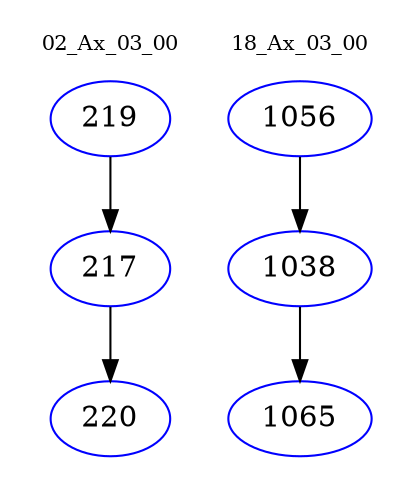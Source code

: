 digraph{
subgraph cluster_0 {
color = white
label = "02_Ax_03_00";
fontsize=10;
T0_219 [label="219", color="blue"]
T0_219 -> T0_217 [color="black"]
T0_217 [label="217", color="blue"]
T0_217 -> T0_220 [color="black"]
T0_220 [label="220", color="blue"]
}
subgraph cluster_1 {
color = white
label = "18_Ax_03_00";
fontsize=10;
T1_1056 [label="1056", color="blue"]
T1_1056 -> T1_1038 [color="black"]
T1_1038 [label="1038", color="blue"]
T1_1038 -> T1_1065 [color="black"]
T1_1065 [label="1065", color="blue"]
}
}

